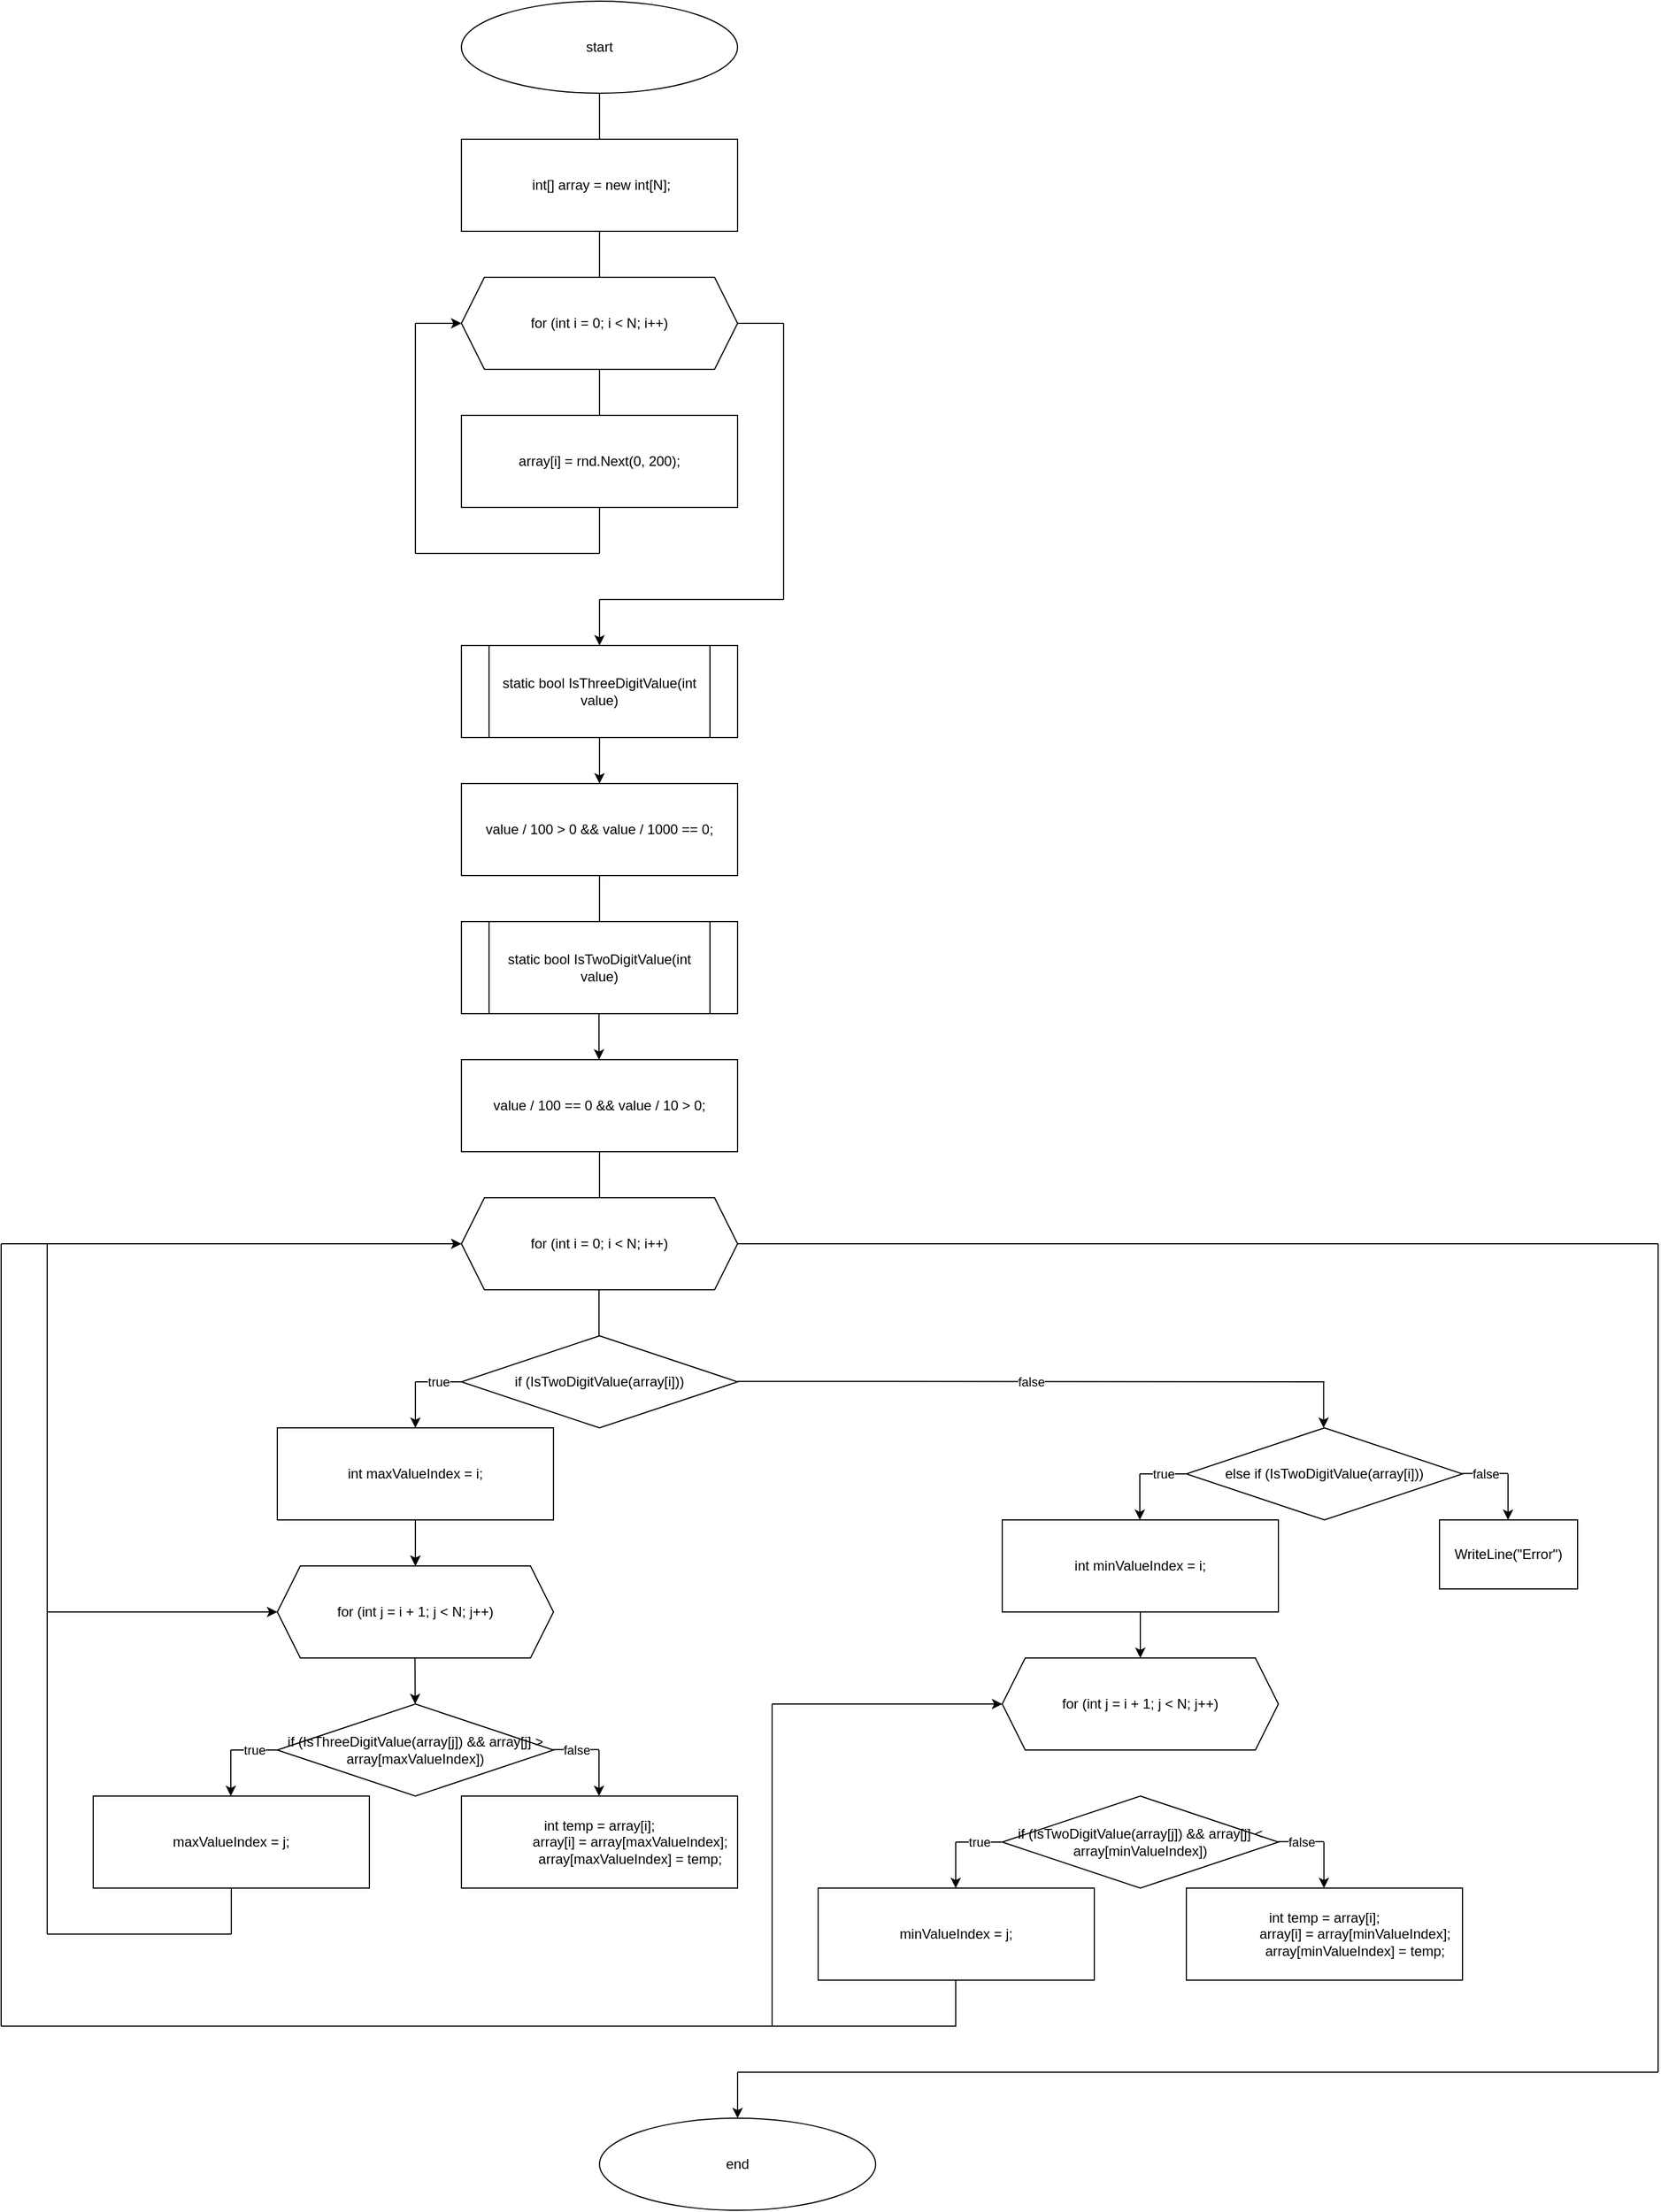 <mxfile version="15.5.4" type="device"><diagram id="Zbf52ZHVoYY3UbvI9zqB" name="Page-1"><mxGraphModel dx="2500" dy="867" grid="1" gridSize="10" guides="1" tooltips="1" connect="1" arrows="1" fold="1" page="1" pageScale="1" pageWidth="827" pageHeight="1169" math="0" shadow="0"><root><mxCell id="0"/><mxCell id="1" parent="0"/><mxCell id="oSNxPR721Ld0_Cp3vsag-1" value="start" style="ellipse;whiteSpace=wrap;html=1;" vertex="1" parent="1"><mxGeometry x="280" y="80" width="240" height="80" as="geometry"/></mxCell><mxCell id="oSNxPR721Ld0_Cp3vsag-3" value="" style="endArrow=none;html=1;rounded=0;entryX=0.5;entryY=1;entryDx=0;entryDy=0;exitX=0.5;exitY=0;exitDx=0;exitDy=0;" edge="1" parent="1" source="oSNxPR721Ld0_Cp3vsag-6" target="oSNxPR721Ld0_Cp3vsag-1"><mxGeometry width="50" height="50" relative="1" as="geometry"><mxPoint x="400" y="190" as="sourcePoint"/><mxPoint x="440" y="190" as="targetPoint"/></mxGeometry></mxCell><mxCell id="oSNxPR721Ld0_Cp3vsag-6" value="&amp;nbsp;int[] array = new int[N];" style="rounded=0;whiteSpace=wrap;html=1;" vertex="1" parent="1"><mxGeometry x="280" y="200" width="240" height="80" as="geometry"/></mxCell><mxCell id="oSNxPR721Ld0_Cp3vsag-11" value="" style="endArrow=none;html=1;rounded=0;" edge="1" parent="1"><mxGeometry width="50" height="50" relative="1" as="geometry"><mxPoint x="400" y="320" as="sourcePoint"/><mxPoint x="400" y="280" as="targetPoint"/></mxGeometry></mxCell><mxCell id="oSNxPR721Ld0_Cp3vsag-12" value="for (int i = 0; i &amp;lt; N; i++)" style="shape=hexagon;perimeter=hexagonPerimeter2;whiteSpace=wrap;html=1;fixedSize=1;" vertex="1" parent="1"><mxGeometry x="280" y="320" width="240" height="80" as="geometry"/></mxCell><mxCell id="oSNxPR721Ld0_Cp3vsag-13" value="" style="endArrow=none;html=1;rounded=0;" edge="1" parent="1"><mxGeometry width="50" height="50" relative="1" as="geometry"><mxPoint x="400" y="440" as="sourcePoint"/><mxPoint x="400" y="400" as="targetPoint"/></mxGeometry></mxCell><mxCell id="oSNxPR721Ld0_Cp3vsag-14" value="array[i] = rnd.Next(0, 200);" style="rounded=0;whiteSpace=wrap;html=1;" vertex="1" parent="1"><mxGeometry x="280" y="440" width="240" height="80" as="geometry"/></mxCell><mxCell id="oSNxPR721Ld0_Cp3vsag-15" value="" style="endArrow=none;html=1;rounded=0;" edge="1" parent="1"><mxGeometry width="50" height="50" relative="1" as="geometry"><mxPoint x="400" y="560" as="sourcePoint"/><mxPoint x="400" y="520" as="targetPoint"/></mxGeometry></mxCell><mxCell id="oSNxPR721Ld0_Cp3vsag-16" value="" style="endArrow=none;html=1;rounded=0;" edge="1" parent="1"><mxGeometry width="50" height="50" relative="1" as="geometry"><mxPoint x="240" y="560" as="sourcePoint"/><mxPoint x="400" y="560" as="targetPoint"/></mxGeometry></mxCell><mxCell id="oSNxPR721Ld0_Cp3vsag-17" value="" style="endArrow=none;html=1;rounded=0;" edge="1" parent="1"><mxGeometry width="50" height="50" relative="1" as="geometry"><mxPoint x="240" y="560" as="sourcePoint"/><mxPoint x="240" y="360" as="targetPoint"/></mxGeometry></mxCell><mxCell id="oSNxPR721Ld0_Cp3vsag-18" value="" style="endArrow=classic;html=1;rounded=0;entryX=0;entryY=0.5;entryDx=0;entryDy=0;" edge="1" parent="1" target="oSNxPR721Ld0_Cp3vsag-12"><mxGeometry width="50" height="50" relative="1" as="geometry"><mxPoint x="240" y="360" as="sourcePoint"/><mxPoint x="290" y="310" as="targetPoint"/></mxGeometry></mxCell><mxCell id="oSNxPR721Ld0_Cp3vsag-19" value="" style="endArrow=none;html=1;rounded=0;" edge="1" parent="1"><mxGeometry width="50" height="50" relative="1" as="geometry"><mxPoint x="520" y="360" as="sourcePoint"/><mxPoint x="560" y="360" as="targetPoint"/></mxGeometry></mxCell><mxCell id="oSNxPR721Ld0_Cp3vsag-20" value="" style="endArrow=none;html=1;rounded=0;" edge="1" parent="1"><mxGeometry width="50" height="50" relative="1" as="geometry"><mxPoint x="560" y="600" as="sourcePoint"/><mxPoint x="560" y="360" as="targetPoint"/></mxGeometry></mxCell><mxCell id="oSNxPR721Ld0_Cp3vsag-21" value="" style="endArrow=none;html=1;rounded=0;" edge="1" parent="1"><mxGeometry width="50" height="50" relative="1" as="geometry"><mxPoint x="400" y="600" as="sourcePoint"/><mxPoint x="560" y="600" as="targetPoint"/></mxGeometry></mxCell><mxCell id="oSNxPR721Ld0_Cp3vsag-22" value="" style="endArrow=classic;html=1;rounded=0;" edge="1" parent="1"><mxGeometry width="50" height="50" relative="1" as="geometry"><mxPoint x="400" y="600" as="sourcePoint"/><mxPoint x="400" y="640" as="targetPoint"/></mxGeometry></mxCell><mxCell id="oSNxPR721Ld0_Cp3vsag-24" value="" style="endArrow=none;html=1;rounded=0;startArrow=none;" edge="1" parent="1"><mxGeometry width="50" height="50" relative="1" as="geometry"><mxPoint x="510" y="660" as="sourcePoint"/><mxPoint x="510" y="660" as="targetPoint"/></mxGeometry></mxCell><mxCell id="oSNxPR721Ld0_Cp3vsag-27" value="static bool IsThreeDigitValue(int value)" style="shape=process;whiteSpace=wrap;html=1;backgroundOutline=1;" vertex="1" parent="1"><mxGeometry x="280" y="640" width="240" height="80" as="geometry"/></mxCell><mxCell id="oSNxPR721Ld0_Cp3vsag-28" value="value / 100 &gt; 0 &amp;&amp; value / 1000 == 0;" style="rounded=0;whiteSpace=wrap;html=1;" vertex="1" parent="1"><mxGeometry x="280" y="760" width="240" height="80" as="geometry"/></mxCell><mxCell id="oSNxPR721Ld0_Cp3vsag-29" value="" style="endArrow=classic;html=1;rounded=0;entryX=0.5;entryY=0;entryDx=0;entryDy=0;exitX=0.5;exitY=1;exitDx=0;exitDy=0;" edge="1" parent="1" source="oSNxPR721Ld0_Cp3vsag-27" target="oSNxPR721Ld0_Cp3vsag-28"><mxGeometry width="50" height="50" relative="1" as="geometry"><mxPoint x="460" y="740" as="sourcePoint"/><mxPoint x="510" y="690" as="targetPoint"/></mxGeometry></mxCell><mxCell id="oSNxPR721Ld0_Cp3vsag-31" value="static bool IsTwoDigitValue(int value)" style="shape=process;whiteSpace=wrap;html=1;backgroundOutline=1;" vertex="1" parent="1"><mxGeometry x="280" y="880" width="240" height="80" as="geometry"/></mxCell><mxCell id="oSNxPR721Ld0_Cp3vsag-32" value="" style="endArrow=none;html=1;rounded=0;exitX=0.5;exitY=0;exitDx=0;exitDy=0;entryX=0.5;entryY=1;entryDx=0;entryDy=0;" edge="1" parent="1" source="oSNxPR721Ld0_Cp3vsag-31" target="oSNxPR721Ld0_Cp3vsag-28"><mxGeometry width="50" height="50" relative="1" as="geometry"><mxPoint x="420" y="860" as="sourcePoint"/><mxPoint x="470" y="810" as="targetPoint"/></mxGeometry></mxCell><mxCell id="oSNxPR721Ld0_Cp3vsag-33" value="" style="endArrow=classic;html=1;rounded=0;entryX=0.5;entryY=0;entryDx=0;entryDy=0;exitX=0.5;exitY=1;exitDx=0;exitDy=0;" edge="1" parent="1"><mxGeometry width="50" height="50" relative="1" as="geometry"><mxPoint x="399.58" y="960" as="sourcePoint"/><mxPoint x="399.58" y="1000" as="targetPoint"/></mxGeometry></mxCell><mxCell id="oSNxPR721Ld0_Cp3vsag-34" value="value / 100 == 0 &amp;&amp; value / 10 &gt; 0;" style="rounded=0;whiteSpace=wrap;html=1;" vertex="1" parent="1"><mxGeometry x="280" y="1000" width="240" height="80" as="geometry"/></mxCell><mxCell id="oSNxPR721Ld0_Cp3vsag-35" value="" style="endArrow=none;html=1;rounded=0;exitX=0.5;exitY=1;exitDx=0;exitDy=0;entryX=0.5;entryY=1;entryDx=0;entryDy=0;" edge="1" parent="1" source="oSNxPR721Ld0_Cp3vsag-34" target="oSNxPR721Ld0_Cp3vsag-36"><mxGeometry width="50" height="50" relative="1" as="geometry"><mxPoint x="399.58" y="1120" as="sourcePoint"/><mxPoint x="399.58" y="1080" as="targetPoint"/></mxGeometry></mxCell><mxCell id="oSNxPR721Ld0_Cp3vsag-36" value="for (int i = 0; i &lt; N; i++)" style="shape=hexagon;perimeter=hexagonPerimeter2;whiteSpace=wrap;html=1;fixedSize=1;" vertex="1" parent="1"><mxGeometry x="280" y="1120" width="240" height="80" as="geometry"/></mxCell><mxCell id="oSNxPR721Ld0_Cp3vsag-37" value="" style="endArrow=none;html=1;rounded=0;" edge="1" parent="1"><mxGeometry width="50" height="50" relative="1" as="geometry"><mxPoint x="399.58" y="1240" as="sourcePoint"/><mxPoint x="399.58" y="1200" as="targetPoint"/></mxGeometry></mxCell><mxCell id="oSNxPR721Ld0_Cp3vsag-38" value="if (IsTwoDigitValue(array[i]))" style="rhombus;whiteSpace=wrap;html=1;" vertex="1" parent="1"><mxGeometry x="280" y="1240" width="240" height="80" as="geometry"/></mxCell><mxCell id="oSNxPR721Ld0_Cp3vsag-39" value="true" style="endArrow=none;html=1;rounded=0;" edge="1" parent="1"><mxGeometry width="50" height="50" relative="1" as="geometry"><mxPoint x="240" y="1280" as="sourcePoint"/><mxPoint x="280" y="1280" as="targetPoint"/></mxGeometry></mxCell><mxCell id="oSNxPR721Ld0_Cp3vsag-40" value="false" style="endArrow=none;html=1;rounded=0;" edge="1" parent="1"><mxGeometry width="50" height="50" relative="1" as="geometry"><mxPoint x="520" y="1279.58" as="sourcePoint"/><mxPoint x="1030" y="1280" as="targetPoint"/></mxGeometry></mxCell><mxCell id="oSNxPR721Ld0_Cp3vsag-41" value="" style="endArrow=classic;html=1;rounded=0;" edge="1" parent="1"><mxGeometry width="50" height="50" relative="1" as="geometry"><mxPoint x="240" y="1280" as="sourcePoint"/><mxPoint x="240" y="1320" as="targetPoint"/></mxGeometry></mxCell><mxCell id="oSNxPR721Ld0_Cp3vsag-42" value="" style="endArrow=classic;html=1;rounded=0;" edge="1" parent="1"><mxGeometry width="50" height="50" relative="1" as="geometry"><mxPoint x="1029.29" y="1280.0" as="sourcePoint"/><mxPoint x="1029.29" y="1320.0" as="targetPoint"/></mxGeometry></mxCell><mxCell id="oSNxPR721Ld0_Cp3vsag-46" value="" style="edgeStyle=orthogonalEdgeStyle;rounded=0;orthogonalLoop=1;jettySize=auto;html=1;" edge="1" parent="1" source="oSNxPR721Ld0_Cp3vsag-43" target="oSNxPR721Ld0_Cp3vsag-45"><mxGeometry relative="1" as="geometry"/></mxCell><mxCell id="oSNxPR721Ld0_Cp3vsag-43" value="int maxValueIndex = i;" style="rounded=0;whiteSpace=wrap;html=1;" vertex="1" parent="1"><mxGeometry x="120" y="1320" width="240" height="80" as="geometry"/></mxCell><mxCell id="oSNxPR721Ld0_Cp3vsag-44" value="" style="endArrow=classic;html=1;rounded=0;" edge="1" parent="1" target="oSNxPR721Ld0_Cp3vsag-45"><mxGeometry width="50" height="50" relative="1" as="geometry"><mxPoint x="240" y="1400" as="sourcePoint"/><mxPoint x="240" y="1440" as="targetPoint"/></mxGeometry></mxCell><mxCell id="oSNxPR721Ld0_Cp3vsag-45" value="for (int j = i + 1; j &lt; N; j++)" style="shape=hexagon;perimeter=hexagonPerimeter2;whiteSpace=wrap;html=1;fixedSize=1;" vertex="1" parent="1"><mxGeometry x="120" y="1440" width="240" height="80" as="geometry"/></mxCell><mxCell id="oSNxPR721Ld0_Cp3vsag-47" value="" style="endArrow=classic;html=1;rounded=0;" edge="1" parent="1" target="oSNxPR721Ld0_Cp3vsag-48"><mxGeometry width="50" height="50" relative="1" as="geometry"><mxPoint x="239.66" y="1520" as="sourcePoint"/><mxPoint x="239.66" y="1560" as="targetPoint"/></mxGeometry></mxCell><mxCell id="oSNxPR721Ld0_Cp3vsag-48" value="if (IsThreeDigitValue(array[j]) &amp;&amp; array[j] &gt; array[maxValueIndex])" style="rhombus;whiteSpace=wrap;html=1;" vertex="1" parent="1"><mxGeometry x="120" y="1560" width="240" height="80" as="geometry"/></mxCell><mxCell id="oSNxPR721Ld0_Cp3vsag-49" value="true" style="endArrow=none;html=1;rounded=0;" edge="1" parent="1"><mxGeometry width="50" height="50" relative="1" as="geometry"><mxPoint x="79.58" y="1600.0" as="sourcePoint"/><mxPoint x="119.58" y="1600.0" as="targetPoint"/></mxGeometry></mxCell><mxCell id="oSNxPR721Ld0_Cp3vsag-50" value="false" style="endArrow=none;html=1;rounded=0;" edge="1" parent="1"><mxGeometry width="50" height="50" relative="1" as="geometry"><mxPoint x="359.58" y="1599.58" as="sourcePoint"/><mxPoint x="399.58" y="1599.58" as="targetPoint"/></mxGeometry></mxCell><mxCell id="oSNxPR721Ld0_Cp3vsag-51" value="" style="endArrow=classic;html=1;rounded=0;" edge="1" parent="1"><mxGeometry width="50" height="50" relative="1" as="geometry"><mxPoint x="79.58" y="1600.0" as="sourcePoint"/><mxPoint x="79.58" y="1640.0" as="targetPoint"/></mxGeometry></mxCell><mxCell id="oSNxPR721Ld0_Cp3vsag-52" value="" style="endArrow=classic;html=1;rounded=0;" edge="1" parent="1"><mxGeometry width="50" height="50" relative="1" as="geometry"><mxPoint x="399.58" y="1600.0" as="sourcePoint"/><mxPoint x="399.58" y="1640.0" as="targetPoint"/></mxGeometry></mxCell><mxCell id="oSNxPR721Ld0_Cp3vsag-53" value="maxValueIndex = j;" style="rounded=0;whiteSpace=wrap;html=1;" vertex="1" parent="1"><mxGeometry x="-40" y="1640" width="240" height="80" as="geometry"/></mxCell><mxCell id="oSNxPR721Ld0_Cp3vsag-54" value="" style="endArrow=none;html=1;rounded=0;" edge="1" parent="1"><mxGeometry width="50" height="50" relative="1" as="geometry"><mxPoint x="80" y="1760" as="sourcePoint"/><mxPoint x="80" y="1720" as="targetPoint"/></mxGeometry></mxCell><mxCell id="oSNxPR721Ld0_Cp3vsag-55" value="" style="endArrow=none;html=1;rounded=0;" edge="1" parent="1"><mxGeometry width="50" height="50" relative="1" as="geometry"><mxPoint x="-80" y="1760" as="sourcePoint"/><mxPoint x="80" y="1760" as="targetPoint"/></mxGeometry></mxCell><mxCell id="oSNxPR721Ld0_Cp3vsag-56" value="" style="endArrow=none;html=1;rounded=0;" edge="1" parent="1"><mxGeometry width="50" height="50" relative="1" as="geometry"><mxPoint x="-80" y="1760" as="sourcePoint"/><mxPoint x="-80" y="1480" as="targetPoint"/></mxGeometry></mxCell><mxCell id="oSNxPR721Ld0_Cp3vsag-57" value="" style="endArrow=classic;html=1;rounded=0;entryX=0;entryY=0.5;entryDx=0;entryDy=0;" edge="1" parent="1" target="oSNxPR721Ld0_Cp3vsag-45"><mxGeometry width="50" height="50" relative="1" as="geometry"><mxPoint x="-80" y="1480" as="sourcePoint"/><mxPoint x="-30" y="1430" as="targetPoint"/></mxGeometry></mxCell><mxCell id="oSNxPR721Ld0_Cp3vsag-58" value="int temp = array[i];&#10;                array[i] = array[maxValueIndex];&#10;                array[maxValueIndex] = temp;" style="rounded=0;whiteSpace=wrap;html=1;" vertex="1" parent="1"><mxGeometry x="280" y="1640" width="240" height="80" as="geometry"/></mxCell><mxCell id="oSNxPR721Ld0_Cp3vsag-84" value="else if (IsTwoDigitValue(array[i]))" style="rhombus;whiteSpace=wrap;html=1;" vertex="1" parent="1"><mxGeometry x="910" y="1320" width="240" height="80" as="geometry"/></mxCell><mxCell id="oSNxPR721Ld0_Cp3vsag-85" value="true" style="endArrow=none;html=1;rounded=0;" edge="1" parent="1"><mxGeometry width="50" height="50" relative="1" as="geometry"><mxPoint x="869.58" y="1360" as="sourcePoint"/><mxPoint x="909.58" y="1360" as="targetPoint"/></mxGeometry></mxCell><mxCell id="oSNxPR721Ld0_Cp3vsag-86" value="false" style="endArrow=none;html=1;rounded=0;" edge="1" parent="1"><mxGeometry width="50" height="50" relative="1" as="geometry"><mxPoint x="1149.58" y="1359.58" as="sourcePoint"/><mxPoint x="1189.58" y="1359.58" as="targetPoint"/></mxGeometry></mxCell><mxCell id="oSNxPR721Ld0_Cp3vsag-87" value="" style="endArrow=classic;html=1;rounded=0;" edge="1" parent="1"><mxGeometry width="50" height="50" relative="1" as="geometry"><mxPoint x="869.58" y="1360" as="sourcePoint"/><mxPoint x="869.58" y="1400" as="targetPoint"/></mxGeometry></mxCell><mxCell id="oSNxPR721Ld0_Cp3vsag-88" value="" style="endArrow=classic;html=1;rounded=0;" edge="1" parent="1"><mxGeometry width="50" height="50" relative="1" as="geometry"><mxPoint x="1189.58" y="1360" as="sourcePoint"/><mxPoint x="1189.58" y="1400" as="targetPoint"/></mxGeometry></mxCell><mxCell id="oSNxPR721Ld0_Cp3vsag-89" value="int minValueIndex = i;" style="rounded=0;whiteSpace=wrap;html=1;" vertex="1" parent="1"><mxGeometry x="750" y="1400" width="240" height="80" as="geometry"/></mxCell><mxCell id="oSNxPR721Ld0_Cp3vsag-90" value="" style="endArrow=classic;html=1;rounded=0;" edge="1" parent="1"><mxGeometry width="50" height="50" relative="1" as="geometry"><mxPoint x="870" y="1480" as="sourcePoint"/><mxPoint x="870" y="1520" as="targetPoint"/></mxGeometry></mxCell><mxCell id="oSNxPR721Ld0_Cp3vsag-91" value="for (int j = i + 1; j &lt; N; j++)" style="shape=hexagon;perimeter=hexagonPerimeter2;whiteSpace=wrap;html=1;fixedSize=1;" vertex="1" parent="1"><mxGeometry x="750" y="1520" width="240" height="80" as="geometry"/></mxCell><mxCell id="oSNxPR721Ld0_Cp3vsag-92" value="if (IsTwoDigitValue(array[j]) &amp;&amp; array[j] &lt; array[minValueIndex])" style="rhombus;whiteSpace=wrap;html=1;" vertex="1" parent="1"><mxGeometry x="750" y="1640" width="240" height="80" as="geometry"/></mxCell><mxCell id="oSNxPR721Ld0_Cp3vsag-93" value="true" style="endArrow=none;html=1;rounded=0;" edge="1" parent="1"><mxGeometry width="50" height="50" relative="1" as="geometry"><mxPoint x="709.58" y="1680" as="sourcePoint"/><mxPoint x="749.58" y="1680" as="targetPoint"/></mxGeometry></mxCell><mxCell id="oSNxPR721Ld0_Cp3vsag-94" value="false" style="endArrow=none;html=1;rounded=0;" edge="1" parent="1"><mxGeometry width="50" height="50" relative="1" as="geometry"><mxPoint x="989.58" y="1679.58" as="sourcePoint"/><mxPoint x="1029.58" y="1679.58" as="targetPoint"/></mxGeometry></mxCell><mxCell id="oSNxPR721Ld0_Cp3vsag-95" value="" style="endArrow=classic;html=1;rounded=0;" edge="1" parent="1"><mxGeometry width="50" height="50" relative="1" as="geometry"><mxPoint x="709.58" y="1680" as="sourcePoint"/><mxPoint x="709.58" y="1720" as="targetPoint"/></mxGeometry></mxCell><mxCell id="oSNxPR721Ld0_Cp3vsag-96" value="" style="endArrow=classic;html=1;rounded=0;" edge="1" parent="1"><mxGeometry width="50" height="50" relative="1" as="geometry"><mxPoint x="1029.58" y="1680" as="sourcePoint"/><mxPoint x="1029.58" y="1720" as="targetPoint"/></mxGeometry></mxCell><mxCell id="oSNxPR721Ld0_Cp3vsag-97" value="minValueIndex = j;" style="rounded=0;whiteSpace=wrap;html=1;" vertex="1" parent="1"><mxGeometry x="590" y="1720" width="240" height="80" as="geometry"/></mxCell><mxCell id="oSNxPR721Ld0_Cp3vsag-98" value="" style="endArrow=none;html=1;rounded=0;" edge="1" parent="1"><mxGeometry width="50" height="50" relative="1" as="geometry"><mxPoint x="550.0" y="1840" as="sourcePoint"/><mxPoint x="710" y="1840" as="targetPoint"/></mxGeometry></mxCell><mxCell id="oSNxPR721Ld0_Cp3vsag-99" value="" style="endArrow=none;html=1;rounded=0;" edge="1" parent="1"><mxGeometry width="50" height="50" relative="1" as="geometry"><mxPoint x="550.0" y="1840" as="sourcePoint"/><mxPoint x="550.0" y="1560" as="targetPoint"/></mxGeometry></mxCell><mxCell id="oSNxPR721Ld0_Cp3vsag-100" value="" style="endArrow=classic;html=1;rounded=0;entryX=0;entryY=0.5;entryDx=0;entryDy=0;" edge="1" parent="1"><mxGeometry width="50" height="50" relative="1" as="geometry"><mxPoint x="550.0" y="1560" as="sourcePoint"/><mxPoint x="750" y="1560" as="targetPoint"/></mxGeometry></mxCell><mxCell id="oSNxPR721Ld0_Cp3vsag-101" value="int temp = array[i];&#10;                array[i] = array[minValueIndex];&#10;                array[minValueIndex] = temp;" style="rounded=0;whiteSpace=wrap;html=1;" vertex="1" parent="1"><mxGeometry x="910" y="1720" width="240" height="80" as="geometry"/></mxCell><mxCell id="oSNxPR721Ld0_Cp3vsag-102" value="" style="endArrow=none;html=1;rounded=0;" edge="1" parent="1"><mxGeometry width="50" height="50" relative="1" as="geometry"><mxPoint x="709.58" y="1840" as="sourcePoint"/><mxPoint x="709.58" y="1800" as="targetPoint"/></mxGeometry></mxCell><mxCell id="oSNxPR721Ld0_Cp3vsag-103" value="" style="endArrow=none;html=1;rounded=0;" edge="1" parent="1"><mxGeometry width="50" height="50" relative="1" as="geometry"><mxPoint x="-80" y="1480" as="sourcePoint"/><mxPoint x="-80" y="1160" as="targetPoint"/></mxGeometry></mxCell><mxCell id="oSNxPR721Ld0_Cp3vsag-104" value="" style="endArrow=classic;html=1;rounded=0;entryX=0;entryY=0.5;entryDx=0;entryDy=0;" edge="1" parent="1" target="oSNxPR721Ld0_Cp3vsag-36"><mxGeometry width="50" height="50" relative="1" as="geometry"><mxPoint x="-80" y="1160" as="sourcePoint"/><mxPoint x="-30" y="1110" as="targetPoint"/></mxGeometry></mxCell><mxCell id="oSNxPR721Ld0_Cp3vsag-105" value="" style="endArrow=none;html=1;rounded=0;" edge="1" parent="1"><mxGeometry width="50" height="50" relative="1" as="geometry"><mxPoint x="-120" y="1840" as="sourcePoint"/><mxPoint x="550" y="1840" as="targetPoint"/></mxGeometry></mxCell><mxCell id="oSNxPR721Ld0_Cp3vsag-106" value="" style="endArrow=none;html=1;rounded=0;" edge="1" parent="1"><mxGeometry width="50" height="50" relative="1" as="geometry"><mxPoint x="-120" y="1840" as="sourcePoint"/><mxPoint x="-120" y="1160" as="targetPoint"/></mxGeometry></mxCell><mxCell id="oSNxPR721Ld0_Cp3vsag-108" value="" style="endArrow=none;html=1;rounded=0;" edge="1" parent="1"><mxGeometry width="50" height="50" relative="1" as="geometry"><mxPoint x="-120" y="1160" as="sourcePoint"/><mxPoint x="-70" y="1160" as="targetPoint"/></mxGeometry></mxCell><mxCell id="oSNxPR721Ld0_Cp3vsag-110" value="WriteLine(&quot;Error&quot;)" style="rounded=0;whiteSpace=wrap;html=1;" vertex="1" parent="1"><mxGeometry x="1130" y="1400" width="120" height="60" as="geometry"/></mxCell><mxCell id="oSNxPR721Ld0_Cp3vsag-111" value="" style="endArrow=none;html=1;rounded=0;" edge="1" parent="1"><mxGeometry width="50" height="50" relative="1" as="geometry"><mxPoint x="520" y="1160" as="sourcePoint"/><mxPoint x="1320" y="1160" as="targetPoint"/></mxGeometry></mxCell><mxCell id="oSNxPR721Ld0_Cp3vsag-112" value="" style="endArrow=none;html=1;rounded=0;" edge="1" parent="1"><mxGeometry width="50" height="50" relative="1" as="geometry"><mxPoint x="1320" y="1880" as="sourcePoint"/><mxPoint x="1320" y="1160" as="targetPoint"/></mxGeometry></mxCell><mxCell id="oSNxPR721Ld0_Cp3vsag-113" value="" style="endArrow=none;html=1;rounded=0;" edge="1" parent="1"><mxGeometry width="50" height="50" relative="1" as="geometry"><mxPoint x="520" y="1880" as="sourcePoint"/><mxPoint x="1320" y="1880" as="targetPoint"/></mxGeometry></mxCell><mxCell id="oSNxPR721Ld0_Cp3vsag-114" value="" style="endArrow=classic;html=1;rounded=0;" edge="1" parent="1"><mxGeometry width="50" height="50" relative="1" as="geometry"><mxPoint x="520" y="1880" as="sourcePoint"/><mxPoint x="520" y="1920" as="targetPoint"/></mxGeometry></mxCell><mxCell id="oSNxPR721Ld0_Cp3vsag-115" value="end" style="ellipse;whiteSpace=wrap;html=1;" vertex="1" parent="1"><mxGeometry x="400" y="1920" width="240" height="80" as="geometry"/></mxCell></root></mxGraphModel></diagram></mxfile>